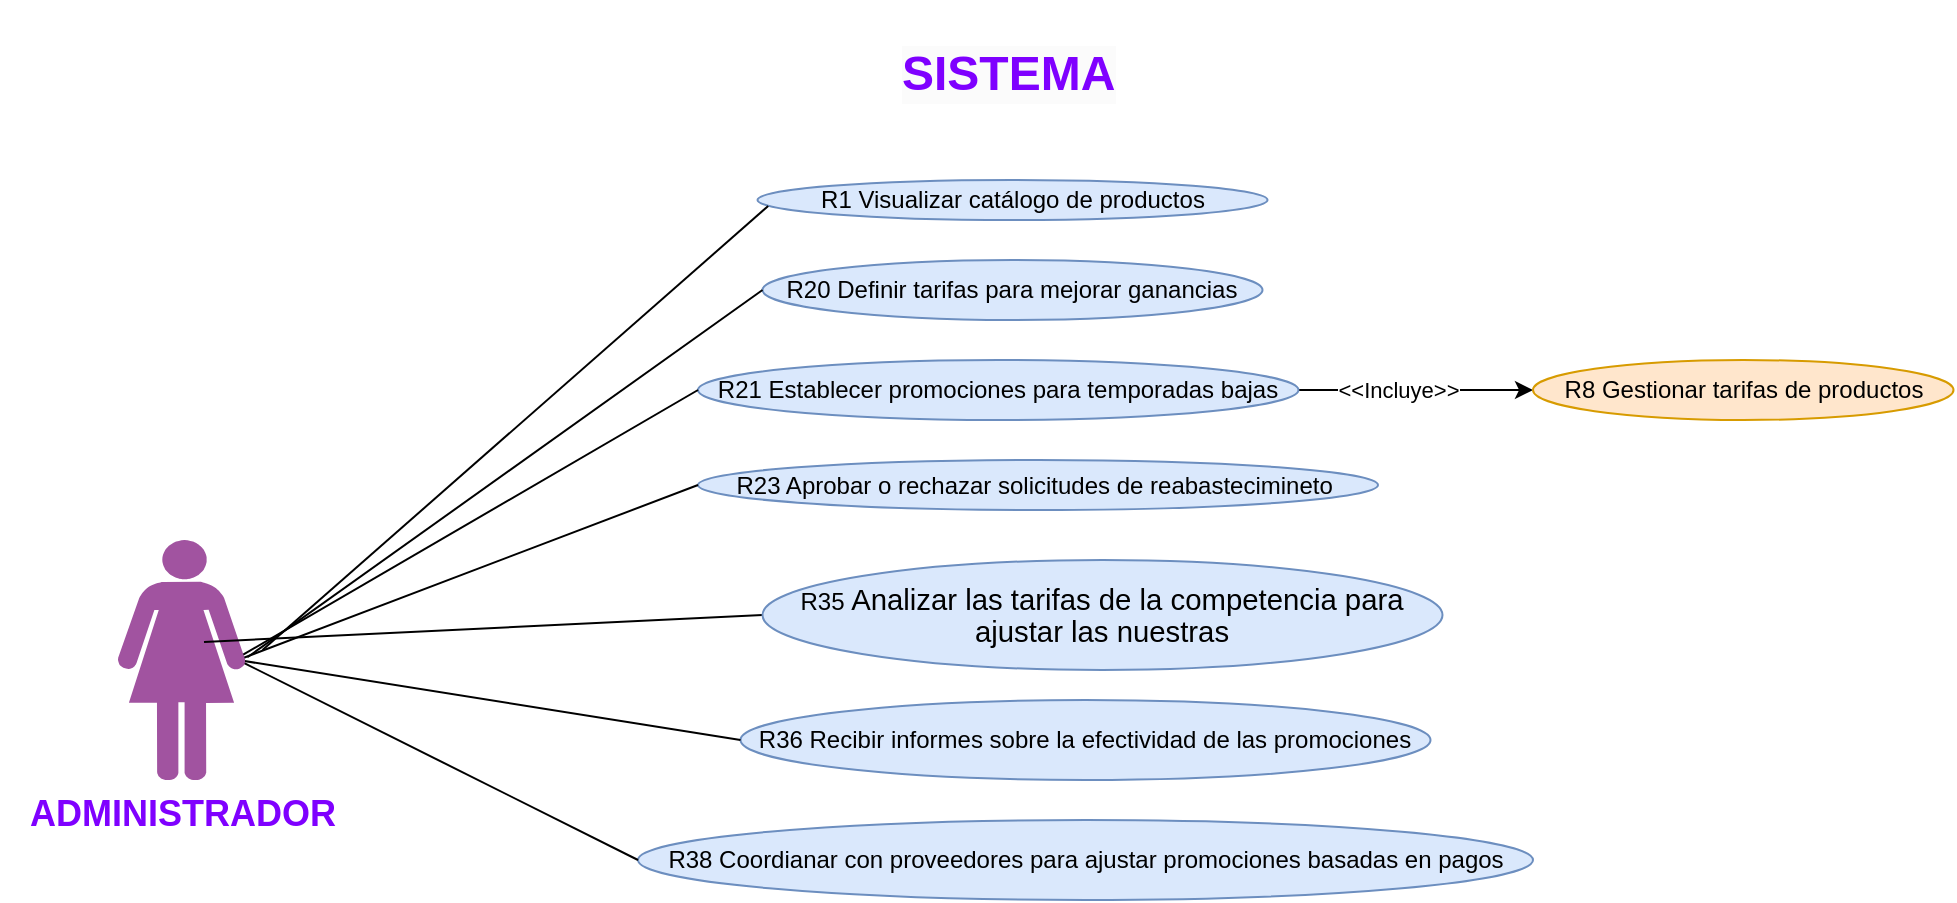 <mxfile version="24.9.2" pages="6">
  <diagram name="Página-1" id="rdco0wOXCABvnDL4DwOO">
    <mxGraphModel dx="1383" dy="1700" grid="1" gridSize="10" guides="1" tooltips="1" connect="1" arrows="1" fold="1" page="1" pageScale="1" pageWidth="827" pageHeight="1169" math="0" shadow="0">
      <root>
        <mxCell id="0" />
        <mxCell id="1" parent="0" />
        <mxCell id="UTb47Tth2jgxOraOCgex-2" value="&lt;h1&gt;&lt;font style=&quot;vertical-align: inherit;&quot;&gt;&lt;font style=&quot;vertical-align: inherit;&quot;&gt;&lt;font style=&quot;vertical-align: inherit;&quot;&gt;&lt;font style=&quot;vertical-align: inherit; font-size: 18px;&quot; color=&quot;#7f00ff&quot;&gt;ADMINISTRADOR&lt;/font&gt;&lt;/font&gt;&lt;/font&gt;&lt;/font&gt;&lt;/h1&gt;" style="text;html=1;align=center;verticalAlign=middle;resizable=0;points=[];autosize=1;strokeColor=none;fillColor=none;" vertex="1" parent="1">
          <mxGeometry x="21.75" y="360" width="180" height="70" as="geometry" />
        </mxCell>
        <mxCell id="UTb47Tth2jgxOraOCgex-3" value="&lt;h1 style=&quot;forced-color-adjust: none; color: rgb(0, 0, 0); font-family: Helvetica; font-style: normal; font-variant-ligatures: normal; font-variant-caps: normal; letter-spacing: normal; orphans: 2; text-align: center; text-indent: 0px; text-transform: none; widows: 2; word-spacing: 0px; -webkit-text-stroke-width: 0px; white-space: nowrap; background-color: rgb(251, 251, 251); text-decoration-thickness: initial; text-decoration-style: initial; text-decoration-color: initial;&quot;&gt;&lt;font style=&quot;forced-color-adjust: none; vertical-align: inherit;&quot;&gt;&lt;font style=&quot;forced-color-adjust: none; vertical-align: inherit;&quot;&gt;&lt;font style=&quot;forced-color-adjust: none; vertical-align: inherit;&quot;&gt;&lt;font color=&quot;#7f00ff&quot; style=&quot;forced-color-adjust: none; vertical-align: inherit;&quot;&gt;SISTEMA&lt;/font&gt;&lt;/font&gt;&lt;/font&gt;&lt;/font&gt;&lt;/h1&gt;" style="text;whiteSpace=wrap;html=1;" vertex="1" parent="1">
          <mxGeometry x="470" y="-10" width="240" height="80" as="geometry" />
        </mxCell>
        <mxCell id="UTb47Tth2jgxOraOCgex-4" value="R1 Visualizar catálogo de productos" style="ellipse;whiteSpace=wrap;html=1;fillColor=#dae8fc;strokeColor=#6c8ebf;" vertex="1" parent="1">
          <mxGeometry x="399.75" y="80" width="255" height="20" as="geometry" />
        </mxCell>
        <mxCell id="UTb47Tth2jgxOraOCgex-5" value="" style="endArrow=none;html=1;rounded=0;exitX=1.025;exitY=0.5;exitDx=0;exitDy=0;exitPerimeter=0;entryX=0.021;entryY=0.65;entryDx=0;entryDy=0;entryPerimeter=0;" edge="1" parent="1" target="UTb47Tth2jgxOraOCgex-4">
          <mxGeometry width="50" height="50" relative="1" as="geometry">
            <mxPoint x="152.25" y="315.0" as="sourcePoint" />
            <mxPoint x="354" y="290" as="targetPoint" />
          </mxGeometry>
        </mxCell>
        <mxCell id="UTb47Tth2jgxOraOCgex-11" value="R20 Definir tarifas para mejorar ganancias" style="ellipse;whiteSpace=wrap;html=1;fillColor=#dae8fc;strokeColor=#6c8ebf;" vertex="1" parent="1">
          <mxGeometry x="402.25" y="120" width="250" height="30" as="geometry" />
        </mxCell>
        <mxCell id="gQZBcN0fl-7sRO2YCng1-4" value="" style="edgeStyle=orthogonalEdgeStyle;rounded=0;orthogonalLoop=1;jettySize=auto;html=1;" edge="1" parent="1" source="UTb47Tth2jgxOraOCgex-12" target="gQZBcN0fl-7sRO2YCng1-2">
          <mxGeometry relative="1" as="geometry" />
        </mxCell>
        <mxCell id="gQZBcN0fl-7sRO2YCng1-5" value="&amp;lt;&amp;lt;Incluye&amp;gt;&amp;gt;" style="edgeLabel;html=1;align=center;verticalAlign=middle;resizable=0;points=[];" vertex="1" connectable="0" parent="gQZBcN0fl-7sRO2YCng1-4">
          <mxGeometry x="-0.693" y="4" relative="1" as="geometry">
            <mxPoint x="31" y="4" as="offset" />
          </mxGeometry>
        </mxCell>
        <mxCell id="UTb47Tth2jgxOraOCgex-12" value="R21 Establecer promociones para temporadas bajas" style="ellipse;whiteSpace=wrap;html=1;fillColor=#dae8fc;strokeColor=#6c8ebf;" vertex="1" parent="1">
          <mxGeometry x="370" y="170" width="300.25" height="30" as="geometry" />
        </mxCell>
        <mxCell id="UTb47Tth2jgxOraOCgex-14" value="R23 Aprobar o rechazar solicitudes de reabastecimineto&amp;nbsp;" style="ellipse;whiteSpace=wrap;html=1;fillColor=#dae8fc;strokeColor=#6c8ebf;" vertex="1" parent="1">
          <mxGeometry x="370" y="220" width="340" height="25" as="geometry" />
        </mxCell>
        <mxCell id="UTb47Tth2jgxOraOCgex-16" value="R36 Recibir informes sobre la efectividad de las promociones" style="ellipse;whiteSpace=wrap;html=1;fillColor=#dae8fc;strokeColor=#6c8ebf;" vertex="1" parent="1">
          <mxGeometry x="391.25" y="340" width="345" height="40" as="geometry" />
        </mxCell>
        <mxCell id="UTb47Tth2jgxOraOCgex-18" value="R38 Coordianar con proveedores para ajustar promociones basadas en pagos" style="ellipse;whiteSpace=wrap;html=1;fillColor=#dae8fc;strokeColor=#6c8ebf;" vertex="1" parent="1">
          <mxGeometry x="340" y="400" width="447.5" height="40" as="geometry" />
        </mxCell>
        <mxCell id="UTb47Tth2jgxOraOCgex-26" value="" style="endArrow=none;html=1;rounded=0;exitX=0.941;exitY=0.528;exitDx=0;exitDy=0;exitPerimeter=0;entryX=0;entryY=0.5;entryDx=0;entryDy=0;" edge="1" parent="1" target="UTb47Tth2jgxOraOCgex-11">
          <mxGeometry width="50" height="50" relative="1" as="geometry">
            <mxPoint x="144.69" y="318.64" as="sourcePoint" />
            <mxPoint x="425" y="113" as="targetPoint" />
          </mxGeometry>
        </mxCell>
        <mxCell id="UTb47Tth2jgxOraOCgex-27" value="" style="endArrow=none;html=1;rounded=0;exitX=0.915;exitY=0.519;exitDx=0;exitDy=0;exitPerimeter=0;entryX=0;entryY=0.5;entryDx=0;entryDy=0;" edge="1" parent="1" target="UTb47Tth2jgxOraOCgex-12">
          <mxGeometry width="50" height="50" relative="1" as="geometry">
            <mxPoint x="142.35" y="317.47" as="sourcePoint" />
            <mxPoint x="435" y="123" as="targetPoint" />
          </mxGeometry>
        </mxCell>
        <mxCell id="UTb47Tth2jgxOraOCgex-30" value="" style="endArrow=none;html=1;rounded=0;entryX=0;entryY=0.5;entryDx=0;entryDy=0;" edge="1" parent="1" target="UTb47Tth2jgxOraOCgex-14">
          <mxGeometry width="50" height="50" relative="1" as="geometry">
            <mxPoint x="140" y="320" as="sourcePoint" />
            <mxPoint x="393" y="269" as="targetPoint" />
          </mxGeometry>
        </mxCell>
        <mxCell id="UTb47Tth2jgxOraOCgex-31" value="" style="endArrow=none;html=1;rounded=0;entryX=0;entryY=0.5;entryDx=0;entryDy=0;" edge="1" parent="1" target="UTb47Tth2jgxOraOCgex-16">
          <mxGeometry width="50" height="50" relative="1" as="geometry">
            <mxPoint x="140" y="320" as="sourcePoint" />
            <mxPoint x="403" y="279" as="targetPoint" />
          </mxGeometry>
        </mxCell>
        <mxCell id="UTb47Tth2jgxOraOCgex-33" value="" style="endArrow=none;html=1;rounded=0;entryX=0;entryY=0.5;entryDx=0;entryDy=0;" edge="1" parent="1" target="UTb47Tth2jgxOraOCgex-18">
          <mxGeometry width="50" height="50" relative="1" as="geometry">
            <mxPoint x="140" y="320" as="sourcePoint" />
            <mxPoint x="350" y="439" as="targetPoint" />
          </mxGeometry>
        </mxCell>
        <mxCell id="UTb47Tth2jgxOraOCgex-36" value="" style="verticalLabelPosition=bottom;sketch=0;html=1;fillColor=#A153A0;verticalAlign=top;align=center;pointerEvents=1;shape=mxgraph.cisco_safe.design.actor_1;" vertex="1" parent="1">
          <mxGeometry x="80" y="260" width="63.5" height="120" as="geometry" />
        </mxCell>
        <mxCell id="gQZBcN0fl-7sRO2YCng1-2" value="R8 Gestionar tarifas de productos" style="ellipse;whiteSpace=wrap;html=1;fillColor=#ffe6cc;strokeColor=#d79b00;" vertex="1" parent="1">
          <mxGeometry x="787.5" y="170" width="210.25" height="30" as="geometry" />
        </mxCell>
        <mxCell id="hUie1apMR69LkhFy64fN-1" value="" style="endArrow=none;html=1;rounded=0;entryX=0;entryY=0.5;entryDx=0;entryDy=0;exitX=0.92;exitY=0.508;exitDx=0;exitDy=0;exitPerimeter=0;" edge="1" parent="1" target="hUie1apMR69LkhFy64fN-2">
          <mxGeometry width="50" height="50" relative="1" as="geometry">
            <mxPoint x="123" y="311" as="sourcePoint" />
            <mxPoint x="414" y="285" as="targetPoint" />
          </mxGeometry>
        </mxCell>
        <mxCell id="hUie1apMR69LkhFy64fN-2" value="R35&amp;nbsp;&lt;span style=&quot;font-size: 11pt; line-height: 107%; font-family: Calibri, sans-serif;&quot; lang=&quot;ES-CL&quot;&gt;Analizar las tarifas de la competencia para ajustar las nuestras&lt;/span&gt;" style="ellipse;whiteSpace=wrap;html=1;fillColor=#dae8fc;strokeColor=#6c8ebf;" vertex="1" parent="1">
          <mxGeometry x="402.25" y="270" width="340" height="55" as="geometry" />
        </mxCell>
      </root>
    </mxGraphModel>
  </diagram>
  <diagram id="2Pn-5mRKoJvuz_4XWtLw" name="Página-2">
    <mxGraphModel dx="1291" dy="1665" grid="1" gridSize="10" guides="1" tooltips="1" connect="1" arrows="1" fold="1" page="1" pageScale="1" pageWidth="827" pageHeight="1169" math="0" shadow="0">
      <root>
        <mxCell id="0" />
        <mxCell id="1" parent="0" />
        <mxCell id="T_DBHRuWjzbomtLIql39-1" value="&lt;h1&gt;&lt;font style=&quot;vertical-align: inherit;&quot;&gt;&lt;font style=&quot;vertical-align: inherit;&quot;&gt;&lt;font style=&quot;vertical-align: inherit;&quot;&gt;&lt;font style=&quot;vertical-align: inherit; font-size: 18px;&quot; color=&quot;#7f00ff&quot;&gt;CLIENTE&lt;/font&gt;&lt;/font&gt;&lt;/font&gt;&lt;/font&gt;&lt;/h1&gt;" style="text;html=1;align=center;verticalAlign=middle;resizable=0;points=[];autosize=1;strokeColor=none;fillColor=none;" vertex="1" parent="1">
          <mxGeometry x="61.75" y="360" width="100" height="70" as="geometry" />
        </mxCell>
        <mxCell id="T_DBHRuWjzbomtLIql39-2" value="&lt;h1 style=&quot;forced-color-adjust: none; color: rgb(0, 0, 0); font-family: Helvetica; font-style: normal; font-variant-ligatures: normal; font-variant-caps: normal; letter-spacing: normal; orphans: 2; text-align: center; text-indent: 0px; text-transform: none; widows: 2; word-spacing: 0px; -webkit-text-stroke-width: 0px; white-space: nowrap; background-color: rgb(251, 251, 251); text-decoration-thickness: initial; text-decoration-style: initial; text-decoration-color: initial;&quot;&gt;&lt;font style=&quot;forced-color-adjust: none; vertical-align: inherit;&quot;&gt;&lt;font style=&quot;forced-color-adjust: none; vertical-align: inherit;&quot;&gt;&lt;font style=&quot;forced-color-adjust: none; vertical-align: inherit;&quot;&gt;&lt;font color=&quot;#7f00ff&quot; style=&quot;forced-color-adjust: none; vertical-align: inherit;&quot;&gt;SISTEMA&lt;/font&gt;&lt;/font&gt;&lt;/font&gt;&lt;/font&gt;&lt;/h1&gt;" style="text;whiteSpace=wrap;html=1;" vertex="1" parent="1">
          <mxGeometry x="470" y="-10" width="240" height="80" as="geometry" />
        </mxCell>
        <mxCell id="T_DBHRuWjzbomtLIql39-3" value="R1 Visualizar catálogo de productos" style="ellipse;whiteSpace=wrap;html=1;fillColor=#dae8fc;strokeColor=#6c8ebf;" vertex="1" parent="1">
          <mxGeometry x="399.75" y="80" width="255" height="20" as="geometry" />
        </mxCell>
        <mxCell id="T_DBHRuWjzbomtLIql39-4" value="" style="endArrow=none;html=1;rounded=0;exitX=1.025;exitY=0.5;exitDx=0;exitDy=0;exitPerimeter=0;entryX=0.021;entryY=0.65;entryDx=0;entryDy=0;entryPerimeter=0;" edge="1" parent="1" target="T_DBHRuWjzbomtLIql39-3">
          <mxGeometry width="50" height="50" relative="1" as="geometry">
            <mxPoint x="152.25" y="315.0" as="sourcePoint" />
            <mxPoint x="354" y="290" as="targetPoint" />
          </mxGeometry>
        </mxCell>
        <mxCell id="T_DBHRuWjzbomtLIql39-5" value="R2&amp;nbsp;&amp;nbsp;&lt;span style=&quot;color: rgba(0, 0, 0, 0); font-family: monospace; font-size: 0px; text-align: start; text-wrap-mode: nowrap;&quot;&gt;%3CmxGraphModel%3E%3Croot%3E%3CmxCell%20id%3D%220%22%2F%3E%3CmxCell%20id%3D%221%22%20parent%3D%220%22%2F%3E%3CmxCell%20id%3D%222%22%20value%3D%22%26lt%3Bh1%26gt%3B%26lt%3Bfont%20style%3D%26quot%3Bvertical-align%3A%20inherit%3B%26quot%3B%26gt%3B%26lt%3Bfont%20style%3D%26quot%3Bvertical-align%3A%20inherit%3B%26quot%3B%26gt%3B%26lt%3Bfont%20style%3D%26quot%3Bvertical-align%3A%20inherit%3B%26quot%3B%26gt%3B%26lt%3Bfont%20style%3D%26quot%3Bvertical-align%3A%20inherit%3B%20font-size%3A%2018px%3B%26quot%3B%20color%3D%26quot%3B%237f00ff%26quot%3B%26gt%3BADMINISTRADOR%26lt%3B%2Ffont%26gt%3B%26lt%3B%2Ffont%26gt%3B%26lt%3B%2Ffont%26gt%3B%26lt%3B%2Ffont%26gt%3B%26lt%3B%2Fh1%26gt%3B%22%20style%3D%22text%3Bhtml%3D1%3Balign%3Dcenter%3BverticalAlign%3Dmiddle%3Bresizable%3D0%3Bpoints%3D%5B%5D%3Bautosize%3D1%3BstrokeColor%3Dnone%3BfillColor%3Dnone%3B%22%20vertex%3D%221%22%20parent%3D%221%22%3E%3CmxGeometry%20x%3D%2221.75%22%20y%3D%22360%22%20width%3D%22180%22%20height%3D%2270%22%20as%3D%22geometry%22%2F%3E%3C%2FmxCell%3E%3CmxCell%20id%3D%223%22%20value%3D%22%26lt%3Bh1%20style%3D%26quot%3Bforced-color-adjust%3A%20none%3B%20color%3A%20rgb(0%2C%200%2C%200)%3B%20font-family%3A%20Helvetica%3B%20font-style%3A%20normal%3B%20font-variant-ligatures%3A%20normal%3B%20font-variant-caps%3A%20normal%3B%20letter-spacing%3A%20normal%3B%20orphans%3A%202%3B%20text-align%3A%20center%3B%20text-indent%3A%200px%3B%20text-transform%3A%20none%3B%20widows%3A%202%3B%20word-spacing%3A%200px%3B%20-webkit-text-stroke-width%3A%200px%3B%20white-space%3A%20nowrap%3B%20background-color%3A%20rgb(251%2C%20251%2C%20251)%3B%20text-decoration-thickness%3A%20initial%3B%20text-decoration-style%3A%20initial%3B%20text-decoration-color%3A%20initial%3B%26quot%3B%26gt%3B%26lt%3Bfont%20style%3D%26quot%3Bforced-color-adjust%3A%20none%3B%20vertical-align%3A%20inherit%3B%26quot%3B%26gt%3B%26lt%3Bfont%20style%3D%26quot%3Bforced-color-adjust%3A%20none%3B%20vertical-align%3A%20inherit%3B%26quot%3B%26gt%3B%26lt%3Bfont%20style%3D%26quot%3Bforced-color-adjust%3A%20none%3B%20vertical-align%3A%20inherit%3B%26quot%3B%26gt%3B%26lt%3Bfont%20color%3D%26quot%3B%237f00ff%26quot%3B%20style%3D%26quot%3Bforced-color-adjust%3A%20none%3B%20vertical-align%3A%20inherit%3B%26quot%3B%26gt%3BSISTEMA%26lt%3B%2Ffont%26gt%3B%26lt%3B%2Ffont%26gt%3B%26lt%3B%2Ffont%26gt%3B%26lt%3B%2Ffont%26gt%3B%26lt%3B%2Fh1%26gt%3B%22%20style%3D%22text%3BwhiteSpace%3Dwrap%3Bhtml%3D1%3B%22%20vertex%3D%221%22%20parent%3D%221%22%3E%3CmxGeometry%20x%3D%22470%22%20y%3D%22-10%22%20width%3D%22240%22%20height%3D%2280%22%20as%3D%22geometry%22%2F%3E%3C%2FmxCell%3E%3CmxCell%20id%3D%224%22%20value%3D%22R1%20Visualizar%20cat%C3%A1logo%20de%20productos%22%20style%3D%22ellipse%3BwhiteSpace%3Dwrap%3Bhtml%3D1%3BfillColor%3D%23dae8fc%3BstrokeColor%3D%236c8ebf%3B%22%20vertex%3D%221%22%20parent%3D%221%22%3E%3CmxGeometry%20x%3D%22399.75%22%20y%3D%2280%22%20width%3D%22255%22%20height%3D%2220%22%20as%3D%22geometry%22%2F%3E%3C%2FmxCell%3E%3CmxCell%20id%3D%225%22%20value%3D%22%22%20style%3D%22endArrow%3Dnone%3Bhtml%3D1%3Brounded%3D0%3BexitX%3D1.025%3BexitY%3D0.5%3BexitDx%3D0%3BexitDy%3D0%3BexitPerimeter%3D0%3BentryX%3D0.021%3BentryY%3D0.65%3BentryDx%3D0%3BentryDy%3D0%3BentryPerimeter%3D0%3B%22%20edge%3D%221%22%20target%3D%224%22%20parent%3D%221%22%3E%3CmxGeometry%20width%3D%2250%22%20height%3D%2250%22%20relative%3D%221%22%20as%3D%22geometry%22%3E%3CmxPoint%20x%3D%22152.25%22%20y%3D%22315.0%22%20as%3D%22sourcePoint%22%2F%3E%3CmxPoint%20x%3D%22354%22%20y%3D%22290%22%20as%3D%22targetPoint%22%2F%3E%3C%2FmxGeometry%3E%3C%2FmxCell%3E%3CmxCell%20id%3D%226%22%20value%3D%22R20%20Definir%20tarifas%20para%20mejorar%20ganancias%22%20style%3D%22ellipse%3BwhiteSpace%3Dwrap%3Bhtml%3D1%3BfillColor%3D%23dae8fc%3BstrokeColor%3D%236c8ebf%3B%22%20vertex%3D%221%22%20parent%3D%221%22%3E%3CmxGeometry%20x%3D%22402.25%22%20y%3D%22120%22%20width%3D%22250%22%20height%3D%2230%22%20as%3D%22geometry%22%2F%3E%3C%2FmxCell%3E%3CmxCell%20id%3D%227%22%20value%3D%22%22%20style%3D%22edgeStyle%3DorthogonalEdgeStyle%3Brounded%3D0%3BorthogonalLoop%3D1%3BjettySize%3Dauto%3Bhtml%3D1%3B%22%20edge%3D%221%22%20source%3D%229%22%20target%3D%2219%22%20parent%3D%221%22%3E%3CmxGeometry%20relative%3D%221%22%20as%3D%22geometry%22%2F%3E%3C%2FmxCell%3E%3CmxCell%20id%3D%228%22%20value%3D%22%26amp%3Blt%3B%26amp%3Blt%3BIncluye%26amp%3Bgt%3B%26amp%3Bgt%3B%22%20style%3D%22edgeLabel%3Bhtml%3D1%3Balign%3Dcenter%3BverticalAlign%3Dmiddle%3Bresizable%3D0%3Bpoints%3D%5B%5D%3B%22%20vertex%3D%221%22%20connectable%3D%220%22%20parent%3D%227%22%3E%3CmxGeometry%20x%3D%22-0.693%22%20y%3D%224%22%20relative%3D%221%22%20as%3D%22geometry%22%3E%3CmxPoint%20x%3D%2231%22%20y%3D%224%22%20as%3D%22offset%22%2F%3E%3C%2FmxGeometry%3E%3C%2FmxCell%3E%3CmxCell%20id%3D%229%22%20value%3D%22R21%20Establecer%20promociones%20para%20temporadas%20bajas%22%20style%3D%22ellipse%3BwhiteSpace%3Dwrap%3Bhtml%3D1%3BfillColor%3D%23dae8fc%3BstrokeColor%3D%236c8ebf%3B%22%20vertex%3D%221%22%20parent%3D%221%22%3E%3CmxGeometry%20x%3D%22370%22%20y%3D%22170%22%20width%3D%22300.25%22%20height%3D%2230%22%20as%3D%22geometry%22%2F%3E%3C%2FmxCell%3E%3CmxCell%20id%3D%2210%22%20value%3D%22R23%20Aprobar%20o%20rechazar%20solicitudes%20de%20reabastecimineto%26amp%3Bnbsp%3B%22%20style%3D%22ellipse%3BwhiteSpace%3Dwrap%3Bhtml%3D1%3BfillColor%3D%23dae8fc%3BstrokeColor%3D%236c8ebf%3B%22%20vertex%3D%221%22%20parent%3D%221%22%3E%3CmxGeometry%20x%3D%22370%22%20y%3D%22220%22%20width%3D%22340%22%20height%3D%2225%22%20as%3D%22geometry%22%2F%3E%3C%2FmxCell%3E%3CmxCell%20id%3D%2211%22%20value%3D%22R36%20Recibir%20informes%20sobre%20la%20efectividad%20de%20las%20promociones%22%20style%3D%22ellipse%3BwhiteSpace%3Dwrap%3Bhtml%3D1%3BfillColor%3D%23dae8fc%3BstrokeColor%3D%236c8ebf%3B%22%20vertex%3D%221%22%20parent%3D%221%22%3E%3CmxGeometry%20x%3D%22385%22%20y%3D%22280%22%20width%3D%22345%22%20height%3D%2240%22%20as%3D%22geometry%22%2F%3E%3C%2FmxCell%3E%3CmxCell%20id%3D%2212%22%20value%3D%22R38%20Coordianar%20con%20proveedores%20para%20ajustar%20promociones%20basadas%20en%20pagos%22%20style%3D%22ellipse%3BwhiteSpace%3Dwrap%3Bhtml%3D1%3BfillColor%3D%23dae8fc%3BstrokeColor%3D%236c8ebf%3B%22%20vertex%3D%221%22%20parent%3D%221%22%3E%3CmxGeometry%20x%3D%22340%22%20y%3D%22330%22%20width%3D%22447.5%22%20height%3D%2240%22%20as%3D%22geometry%22%2F%3E%3C%2FmxCell%3E%3CmxCell%20id%3D%2213%22%20value%3D%22%22%20style%3D%22endArrow%3Dnone%3Bhtml%3D1%3Brounded%3D0%3BexitX%3D0.941%3BexitY%3D0.528%3BexitDx%3D0%3BexitDy%3D0%3BexitPerimeter%3D0%3BentryX%3D0%3BentryY%3D0.5%3BentryDx%3D0%3BentryDy%3D0%3B%22%20edge%3D%221%22%20target%3D%226%22%20parent%3D%221%22%3E%3CmxGeometry%20width%3D%2250%22%20height%3D%2250%22%20relative%3D%221%22%20as%3D%22geometry%22%3E%3CmxPoint%20x%3D%22144.69%22%20y%3D%22318.64%22%20as%3D%22sourcePoint%22%2F%3E%3CmxPoint%20x%3D%22425%22%20y%3D%22113%22%20as%3D%22targetPoint%22%2F%3E%3C%2FmxGeometry%3E%3C%2FmxCell%3E%3CmxCell%20id%3D%2214%22%20value%3D%22%22%20style%3D%22endArrow%3Dnone%3Bhtml%3D1%3Brounded%3D0%3BexitX%3D0.915%3BexitY%3D0.519%3BexitDx%3D0%3BexitDy%3D0%3BexitPerimeter%3D0%3BentryX%3D0%3BentryY%3D0.5%3BentryDx%3D0%3BentryDy%3D0%3B%22%20edge%3D%221%22%20target%3D%229%22%20parent%3D%221%22%3E%3CmxGeometry%20width%3D%2250%22%20height%3D%2250%22%20relative%3D%221%22%20as%3D%22geometry%22%3E%3CmxPoint%20x%3D%22142.35%22%20y%3D%22317.47%22%20as%3D%22sourcePoint%22%2F%3E%3CmxPoint%20x%3D%22435%22%20y%3D%22123%22%20as%3D%22targetPoint%22%2F%3E%3C%2FmxGeometry%3E%3C%2FmxCell%3E%3CmxCell%20id%3D%2215%22%20value%3D%22%22%20style%3D%22endArrow%3Dnone%3Bhtml%3D1%3Brounded%3D0%3BentryX%3D0%3BentryY%3D0.5%3BentryDx%3D0%3BentryDy%3D0%3B%22%20edge%3D%221%22%20target%3D%2210%22%20parent%3D%221%22%3E%3CmxGeometry%20width%3D%2250%22%20height%3D%2250%22%20relative%3D%221%22%20as%3D%22geometry%22%3E%3CmxPoint%20x%3D%22140%22%20y%3D%22320%22%20as%3D%22sourcePoint%22%2F%3E%3CmxPoint%20x%3D%22393%22%20y%3D%22269%22%20as%3D%22targetPoint%22%2F%3E%3C%2FmxGeometry%3E%3C%2FmxCell%3E%3CmxCell%20id%3D%2216%22%20value%3D%22%22%20style%3D%22endArrow%3Dnone%3Bhtml%3D1%3Brounded%3D0%3BentryX%3D0%3BentryY%3D0.5%3BentryDx%3D0%3BentryDy%3D0%3B%22%20edge%3D%221%22%20target%3D%2211%22%20parent%3D%221%22%3E%3CmxGeometry%20width%3D%2250%22%20height%3D%2250%22%20relative%3D%221%22%20as%3D%22geometry%22%3E%3CmxPoint%20x%3D%22140%22%20y%3D%22320%22%20as%3D%22sourcePoint%22%2F%3E%3CmxPoint%20x%3D%22403%22%20y%3D%22279%22%20as%3D%22targetPoint%22%2F%3E%3C%2FmxGeometry%3E%3C%2FmxCell%3E%3CmxCell%20id%3D%2217%22%20value%3D%22%22%20style%3D%22endArrow%3Dnone%3Bhtml%3D1%3Brounded%3D0%3BentryX%3D0%3BentryY%3D0.5%3BentryDx%3D0%3BentryDy%3D0%3B%22%20edge%3D%221%22%20target%3D%2212%22%20parent%3D%221%22%3E%3CmxGeometry%20width%3D%2250%22%20height%3D%2250%22%20relative%3D%221%22%20as%3D%22geometry%22%3E%3CmxPoint%20x%3D%22140%22%20y%3D%22320%22%20as%3D%22sourcePoint%22%2F%3E%3CmxPoint%20x%3D%22350%22%20y%3D%22439%22%20as%3D%22targetPoint%22%2F%3E%3C%2FmxGeometry%3E%3C%2FmxCell%3E%3CmxCell%20id%3D%2218%22%20value%3D%22%22%20style%3D%22verticalLabelPosition%3Dbottom%3Bsketch%3D0%3Bhtml%3D1%3BfillColor%3D%23A153A0%3BverticalAlign%3Dtop%3Balign%3Dcenter%3BpointerEvents%3D1%3Bshape%3Dmxgraph.cisco_safe.design.actor_1%3B%22%20vertex%3D%221%22%20parent%3D%221%22%3E%3CmxGeometry%20x%3D%2280%22%20y%3D%22260%22%20width%3D%2263.5%22%20height%3D%22120%22%20as%3D%22geometry%22%2F%3E%3C%2FmxCell%3E%3CmxCell%20id%3D%2219%22%20value%3D%22R8%20Gestionar%20tarifas%20de%20productos%22%20style%3D%22ellipse%3BwhiteSpace%3Dwrap%3Bhtml%3D1%3BfillColor%3D%23ffe6cc%3BstrokeColor%3D%23d79b00%3B%22%20vertex%3D%221%22%20parent%3D%221%22%3E%3CmxGeometry%20x%3D%22787.5%22%20y%3D%22170%22%20width%3D%22210.25%22%20height%3D%2230%22%20as%3D%22geometry%22%2F%3E%3C%2FmxCell%3E%3C%2Froot%3E%3C%2FmxGraphModel%3E&amp;nbsp;&lt;/span&gt;&lt;span style=&quot;font-size: 11pt; line-height: 107%; font-family: Calibri, sans-serif;&quot; lang=&quot;ES-CL&quot;&gt;Solicitar varios artículos en una orden&amp;nbsp;&lt;/span&gt;" style="ellipse;whiteSpace=wrap;html=1;fillColor=#dae8fc;strokeColor=#6c8ebf;" vertex="1" parent="1">
          <mxGeometry x="402.25" y="120" width="267.75" height="30" as="geometry" />
        </mxCell>
        <mxCell id="T_DBHRuWjzbomtLIql39-8" value="R3&amp;nbsp;&lt;span style=&quot;font-size: 11pt; line-height: 107%; font-family: Calibri, sans-serif;&quot; lang=&quot;ES-CL&quot;&gt;Modificar pedido antes de despacharlo&lt;/span&gt;" style="ellipse;whiteSpace=wrap;html=1;fillColor=#dae8fc;strokeColor=#6c8ebf;" vertex="1" parent="1">
          <mxGeometry x="370" y="170" width="300.25" height="30" as="geometry" />
        </mxCell>
        <mxCell id="T_DBHRuWjzbomtLIql39-9" value="R4&amp;nbsp;&amp;nbsp;&lt;span style=&quot;font-size: 11pt; line-height: 107%; font-family: Calibri, sans-serif;&quot; lang=&quot;ES-CL&quot;&gt;Realizar seguimientos de pedidos&lt;/span&gt;" style="ellipse;whiteSpace=wrap;html=1;fillColor=#dae8fc;strokeColor=#6c8ebf;" vertex="1" parent="1">
          <mxGeometry x="320" y="220" width="290" height="30" as="geometry" />
        </mxCell>
        <mxCell id="T_DBHRuWjzbomtLIql39-10" value="R5&amp;nbsp;&lt;span style=&quot;font-size: 11pt; line-height: 107%; font-family: Calibri, sans-serif;&quot; lang=&quot;ES-CL&quot;&gt;Registrador de reclamos de un producto&lt;/span&gt;" style="ellipse;whiteSpace=wrap;html=1;fillColor=#fff2cc;strokeColor=#d6b656;" vertex="1" parent="1">
          <mxGeometry x="650" y="300" width="284" height="40" as="geometry" />
        </mxCell>
        <mxCell id="T_DBHRuWjzbomtLIql39-22" style="edgeStyle=orthogonalEdgeStyle;rounded=0;orthogonalLoop=1;jettySize=auto;html=1;entryX=1;entryY=0.5;entryDx=0;entryDy=0;" edge="1" parent="1" source="T_DBHRuWjzbomtLIql39-11" target="T_DBHRuWjzbomtLIql39-9">
          <mxGeometry relative="1" as="geometry" />
        </mxCell>
        <mxCell id="T_DBHRuWjzbomtLIql39-23" value="&amp;lt;&amp;lt;Extiende&amp;gt;&amp;gt;" style="edgeLabel;html=1;align=center;verticalAlign=middle;resizable=0;points=[];" vertex="1" connectable="0" parent="T_DBHRuWjzbomtLIql39-22">
          <mxGeometry x="-0.026" y="2" relative="1" as="geometry">
            <mxPoint as="offset" />
          </mxGeometry>
        </mxCell>
        <mxCell id="T_DBHRuWjzbomtLIql39-11" value="R7&amp;nbsp;&lt;span style=&quot;font-size: 11pt; line-height: 107%; font-family: Calibri, sans-serif;&quot; lang=&quot;ES-CL&quot;&gt;Asistencia en tiempo real mediante chat&lt;/span&gt;" style="ellipse;whiteSpace=wrap;html=1;fillColor=#e1d5e7;strokeColor=#9673a6;" vertex="1" parent="1">
          <mxGeometry x="740" y="215" width="280" height="40" as="geometry" />
        </mxCell>
        <mxCell id="T_DBHRuWjzbomtLIql39-12" value="" style="endArrow=none;html=1;rounded=0;exitX=0.941;exitY=0.528;exitDx=0;exitDy=0;exitPerimeter=0;entryX=0;entryY=0.5;entryDx=0;entryDy=0;" edge="1" parent="1" target="T_DBHRuWjzbomtLIql39-5">
          <mxGeometry width="50" height="50" relative="1" as="geometry">
            <mxPoint x="144.69" y="318.64" as="sourcePoint" />
            <mxPoint x="425" y="113" as="targetPoint" />
          </mxGeometry>
        </mxCell>
        <mxCell id="T_DBHRuWjzbomtLIql39-13" value="" style="endArrow=none;html=1;rounded=0;exitX=0.915;exitY=0.519;exitDx=0;exitDy=0;exitPerimeter=0;entryX=0;entryY=0.5;entryDx=0;entryDy=0;" edge="1" parent="1" target="T_DBHRuWjzbomtLIql39-8">
          <mxGeometry width="50" height="50" relative="1" as="geometry">
            <mxPoint x="142.35" y="317.47" as="sourcePoint" />
            <mxPoint x="435" y="123" as="targetPoint" />
          </mxGeometry>
        </mxCell>
        <mxCell id="T_DBHRuWjzbomtLIql39-14" value="" style="endArrow=none;html=1;rounded=0;entryX=0;entryY=0.5;entryDx=0;entryDy=0;" edge="1" parent="1" target="T_DBHRuWjzbomtLIql39-9">
          <mxGeometry width="50" height="50" relative="1" as="geometry">
            <mxPoint x="140" y="320" as="sourcePoint" />
            <mxPoint x="393" y="269" as="targetPoint" />
          </mxGeometry>
        </mxCell>
        <mxCell id="T_DBHRuWjzbomtLIql39-17" value="" style="verticalLabelPosition=bottom;sketch=0;html=1;fillColor=#A153A0;verticalAlign=top;align=center;pointerEvents=1;shape=mxgraph.cisco_safe.design.actor_1;" vertex="1" parent="1">
          <mxGeometry x="80" y="260" width="63.5" height="120" as="geometry" />
        </mxCell>
        <mxCell id="T_DBHRuWjzbomtLIql39-19" value="&lt;span style=&quot;font-size: 11pt; line-height: 107%; font-family: Calibri, sans-serif;&quot; lang=&quot;ES-CL&quot;&gt;R6 Recibir notificaciones de promociones&amp;nbsp;&lt;/span&gt;" style="ellipse;whiteSpace=wrap;html=1;fillColor=#fff2cc;strokeColor=#d6b656;" vertex="1" parent="1">
          <mxGeometry x="736" y="70" width="284" height="40" as="geometry" />
        </mxCell>
        <mxCell id="T_DBHRuWjzbomtLIql39-24" style="edgeStyle=orthogonalEdgeStyle;rounded=0;orthogonalLoop=1;jettySize=auto;html=1;entryX=0.03;entryY=0.422;entryDx=0;entryDy=0;entryPerimeter=0;" edge="1" parent="1" source="T_DBHRuWjzbomtLIql39-3" target="T_DBHRuWjzbomtLIql39-19">
          <mxGeometry relative="1" as="geometry" />
        </mxCell>
        <mxCell id="T_DBHRuWjzbomtLIql39-25" value="Text" style="edgeLabel;html=1;align=center;verticalAlign=middle;resizable=0;points=[];" vertex="1" connectable="0" parent="T_DBHRuWjzbomtLIql39-24">
          <mxGeometry x="-0.03" y="1" relative="1" as="geometry">
            <mxPoint x="-1" as="offset" />
          </mxGeometry>
        </mxCell>
        <mxCell id="T_DBHRuWjzbomtLIql39-27" value="&amp;lt;&amp;lt;Incluye&amp;gt;&amp;gt;" style="edgeLabel;html=1;align=center;verticalAlign=middle;resizable=0;points=[];" vertex="1" connectable="0" parent="T_DBHRuWjzbomtLIql39-24">
          <mxGeometry x="-0.006" y="-2" relative="1" as="geometry">
            <mxPoint x="-1" as="offset" />
          </mxGeometry>
        </mxCell>
        <mxCell id="T_DBHRuWjzbomtLIql39-29" value="" style="edgeStyle=segmentEdgeStyle;endArrow=classic;html=1;curved=0;rounded=0;endSize=8;startSize=8;sourcePerimeterSpacing=0;targetPerimeterSpacing=0;entryX=0.043;entryY=0.7;entryDx=0;entryDy=0;entryPerimeter=0;" edge="1" parent="1" target="T_DBHRuWjzbomtLIql39-10">
          <mxGeometry width="100" relative="1" as="geometry">
            <mxPoint x="530" y="250" as="sourcePoint" />
            <mxPoint x="630" y="290" as="targetPoint" />
            <Array as="points">
              <mxPoint x="530" y="328" />
            </Array>
          </mxGeometry>
        </mxCell>
        <mxCell id="T_DBHRuWjzbomtLIql39-30" value="&amp;lt;&amp;lt;Incluye&amp;gt;&amp;gt;" style="edgeLabel;html=1;align=center;verticalAlign=middle;resizable=0;points=[];" vertex="1" connectable="0" parent="T_DBHRuWjzbomtLIql39-29">
          <mxGeometry x="0.059" y="-7" relative="1" as="geometry">
            <mxPoint x="7" y="-15" as="offset" />
          </mxGeometry>
        </mxCell>
      </root>
    </mxGraphModel>
  </diagram>
  <diagram id="lQPLRDzpSiuCsy4Hpu-b" name="Página-3">
    <mxGraphModel dx="1613" dy="620" grid="1" gridSize="10" guides="1" tooltips="1" connect="1" arrows="1" fold="1" page="1" pageScale="1" pageWidth="827" pageHeight="1169" math="0" shadow="0">
      <root>
        <mxCell id="0" />
        <mxCell id="1" parent="0" />
        <mxCell id="9DtUrn91igBEEmTVcV1j-1" value="&lt;h1&gt;&lt;font color=&quot;#7f00ff&quot;&gt;&lt;span style=&quot;font-size: 18px;&quot;&gt;ENCARGADO DE INVENTARIO&lt;/span&gt;&lt;/font&gt;&lt;/h1&gt;" style="text;html=1;align=center;verticalAlign=middle;resizable=0;points=[];autosize=1;strokeColor=none;fillColor=none;" vertex="1" parent="1">
          <mxGeometry y="380" width="290" height="70" as="geometry" />
        </mxCell>
        <mxCell id="9DtUrn91igBEEmTVcV1j-2" value="&lt;h1 style=&quot;forced-color-adjust: none; color: rgb(0, 0, 0); font-family: Helvetica; font-style: normal; font-variant-ligatures: normal; font-variant-caps: normal; letter-spacing: normal; orphans: 2; text-align: center; text-indent: 0px; text-transform: none; widows: 2; word-spacing: 0px; -webkit-text-stroke-width: 0px; white-space: nowrap; background-color: rgb(251, 251, 251); text-decoration-thickness: initial; text-decoration-style: initial; text-decoration-color: initial;&quot;&gt;&lt;font style=&quot;forced-color-adjust: none; vertical-align: inherit;&quot;&gt;&lt;font style=&quot;forced-color-adjust: none; vertical-align: inherit;&quot;&gt;&lt;font style=&quot;forced-color-adjust: none; vertical-align: inherit;&quot;&gt;&lt;font color=&quot;#7f00ff&quot; style=&quot;forced-color-adjust: none; vertical-align: inherit;&quot;&gt;SISTEMA&lt;/font&gt;&lt;/font&gt;&lt;/font&gt;&lt;/font&gt;&lt;/h1&gt;" style="text;whiteSpace=wrap;html=1;" vertex="1" parent="1">
          <mxGeometry x="480" y="60" width="240" height="80" as="geometry" />
        </mxCell>
        <mxCell id="9DtUrn91igBEEmTVcV1j-8" value="R12&amp;nbsp;&lt;span style=&quot;font-size: 11pt; line-height: 107%; font-family: Calibri, sans-serif;&quot; lang=&quot;ES-CL&quot;&gt;Actualizar información de inventario disponible&lt;/span&gt;" style="ellipse;whiteSpace=wrap;html=1;fillColor=#dae8fc;strokeColor=#6c8ebf;" vertex="1" parent="1">
          <mxGeometry x="400" y="170" width="300" height="50" as="geometry" />
        </mxCell>
        <mxCell id="9DtUrn91igBEEmTVcV1j-9" value="R14&amp;nbsp;&lt;span style=&quot;font-size: 11pt; line-height: 107%; font-family: Calibri, sans-serif;&quot; lang=&quot;ES-CL&quot;&gt;Revisar stock de productos diariamente&lt;/span&gt;" style="ellipse;whiteSpace=wrap;html=1;fillColor=#dae8fc;strokeColor=#6c8ebf;" vertex="1" parent="1">
          <mxGeometry x="380" y="240" width="340" height="25" as="geometry" />
        </mxCell>
        <mxCell id="9DtUrn91igBEEmTVcV1j-10" value="R15&amp;nbsp;&lt;span style=&quot;font-size: 11pt; line-height: 107%; font-family: Calibri, sans-serif;&quot; lang=&quot;ES-CL&quot;&gt;Generar solicitudes de reabastecimiento&lt;/span&gt;" style="ellipse;whiteSpace=wrap;html=1;fillColor=#dae8fc;strokeColor=#6c8ebf;" vertex="1" parent="1">
          <mxGeometry x="385" y="280" width="345" height="40" as="geometry" />
        </mxCell>
        <mxCell id="9DtUrn91igBEEmTVcV1j-11" value="R16&amp;nbsp;&lt;span style=&quot;font-size: 11pt; line-height: 107%; font-family: Calibri, sans-serif;&quot; lang=&quot;ES-CL&quot;&gt;Recibir notificaciones sobre productos rechazados&lt;/span&gt;" style="ellipse;whiteSpace=wrap;html=1;fillColor=#dae8fc;strokeColor=#6c8ebf;" vertex="1" parent="1">
          <mxGeometry x="340" y="330" width="447.5" height="40" as="geometry" />
        </mxCell>
        <mxCell id="9DtUrn91igBEEmTVcV1j-13" value="" style="endArrow=none;html=1;rounded=0;exitX=0.915;exitY=0.519;exitDx=0;exitDy=0;exitPerimeter=0;entryX=0;entryY=0.5;entryDx=0;entryDy=0;" edge="1" parent="1" target="9DtUrn91igBEEmTVcV1j-8">
          <mxGeometry width="50" height="50" relative="1" as="geometry">
            <mxPoint x="142.35" y="317.47" as="sourcePoint" />
            <mxPoint x="435" y="123" as="targetPoint" />
          </mxGeometry>
        </mxCell>
        <mxCell id="9DtUrn91igBEEmTVcV1j-14" value="" style="endArrow=none;html=1;rounded=0;entryX=0;entryY=0.5;entryDx=0;entryDy=0;" edge="1" parent="1" target="9DtUrn91igBEEmTVcV1j-9">
          <mxGeometry width="50" height="50" relative="1" as="geometry">
            <mxPoint x="140" y="320" as="sourcePoint" />
            <mxPoint x="393" y="269" as="targetPoint" />
          </mxGeometry>
        </mxCell>
        <mxCell id="9DtUrn91igBEEmTVcV1j-15" value="" style="endArrow=none;html=1;rounded=0;entryX=0;entryY=0.5;entryDx=0;entryDy=0;" edge="1" parent="1" target="9DtUrn91igBEEmTVcV1j-10">
          <mxGeometry width="50" height="50" relative="1" as="geometry">
            <mxPoint x="140" y="320" as="sourcePoint" />
            <mxPoint x="403" y="279" as="targetPoint" />
          </mxGeometry>
        </mxCell>
        <mxCell id="9DtUrn91igBEEmTVcV1j-16" value="" style="endArrow=none;html=1;rounded=0;entryX=0;entryY=0.5;entryDx=0;entryDy=0;" edge="1" parent="1" target="9DtUrn91igBEEmTVcV1j-11">
          <mxGeometry width="50" height="50" relative="1" as="geometry">
            <mxPoint x="140" y="320" as="sourcePoint" />
            <mxPoint x="350" y="439" as="targetPoint" />
          </mxGeometry>
        </mxCell>
        <mxCell id="9DtUrn91igBEEmTVcV1j-19" value="" style="verticalLabelPosition=bottom;sketch=0;html=1;fillColor=#A153A0;verticalAlign=top;align=center;pointerEvents=1;shape=mxgraph.cisco_safe.design.actor_2;" vertex="1" parent="1">
          <mxGeometry x="70" y="260" width="80" height="120" as="geometry" />
        </mxCell>
      </root>
    </mxGraphModel>
  </diagram>
  <diagram id="1WR4diCB-m6IjUpyxqB_" name="Página-4">
    <mxGraphModel dx="1291" dy="496" grid="1" gridSize="10" guides="1" tooltips="1" connect="1" arrows="1" fold="1" page="1" pageScale="1" pageWidth="827" pageHeight="1169" math="0" shadow="0">
      <root>
        <mxCell id="0" />
        <mxCell id="1" parent="0" />
        <mxCell id="EG0NhzwKFhvonPFXJ0hH-1" value="&lt;h1&gt;&lt;font color=&quot;#7f00ff&quot;&gt;&lt;span style=&quot;font-size: 18px;&quot;&gt;ENCARGADO DE CONTROL DE CALIDAD&lt;/span&gt;&lt;/font&gt;&lt;/h1&gt;" style="text;html=1;align=center;verticalAlign=middle;resizable=0;points=[];autosize=1;strokeColor=none;fillColor=none;" vertex="1" parent="1">
          <mxGeometry x="34" y="370" width="380" height="70" as="geometry" />
        </mxCell>
        <mxCell id="EG0NhzwKFhvonPFXJ0hH-2" value="&lt;h1 style=&quot;forced-color-adjust: none; color: rgb(0, 0, 0); font-family: Helvetica; font-style: normal; font-variant-ligatures: normal; font-variant-caps: normal; letter-spacing: normal; orphans: 2; text-align: center; text-indent: 0px; text-transform: none; widows: 2; word-spacing: 0px; -webkit-text-stroke-width: 0px; white-space: nowrap; background-color: rgb(251, 251, 251); text-decoration-thickness: initial; text-decoration-style: initial; text-decoration-color: initial;&quot;&gt;&lt;font style=&quot;forced-color-adjust: none; vertical-align: inherit;&quot;&gt;&lt;font style=&quot;forced-color-adjust: none; vertical-align: inherit;&quot;&gt;&lt;font style=&quot;forced-color-adjust: none; vertical-align: inherit;&quot;&gt;&lt;font color=&quot;#7f00ff&quot; style=&quot;forced-color-adjust: none; vertical-align: inherit;&quot;&gt;SISTEMA&lt;/font&gt;&lt;/font&gt;&lt;/font&gt;&lt;/font&gt;&lt;/h1&gt;" style="text;whiteSpace=wrap;html=1;" vertex="1" parent="1">
          <mxGeometry x="480" y="60" width="240" height="80" as="geometry" />
        </mxCell>
        <mxCell id="EG0NhzwKFhvonPFXJ0hH-3" value="&lt;span style=&quot;font-size: 11pt; line-height: 107%; font-family: Calibri, sans-serif;&quot; lang=&quot;ES-CL&quot;&gt;R17 Realizar inspecciones de calidad.&lt;/span&gt;" style="ellipse;whiteSpace=wrap;html=1;fillColor=#dae8fc;strokeColor=#6c8ebf;" vertex="1" parent="1">
          <mxGeometry x="370" y="160" width="300" height="50" as="geometry" />
        </mxCell>
        <mxCell id="EG0NhzwKFhvonPFXJ0hH-7" value="" style="endArrow=none;html=1;rounded=0;exitX=1.075;exitY=0.44;exitDx=0;exitDy=0;exitPerimeter=0;entryX=0;entryY=0.5;entryDx=0;entryDy=0;" edge="1" parent="1" target="EG0NhzwKFhvonPFXJ0hH-3" source="EG0NhzwKFhvonPFXJ0hH-11">
          <mxGeometry width="50" height="50" relative="1" as="geometry">
            <mxPoint x="142.35" y="317.47" as="sourcePoint" />
            <mxPoint x="435" y="123" as="targetPoint" />
          </mxGeometry>
        </mxCell>
        <mxCell id="EG0NhzwKFhvonPFXJ0hH-11" value="" style="verticalLabelPosition=bottom;sketch=0;html=1;fillColor=#A153A0;verticalAlign=top;align=center;pointerEvents=1;shape=mxgraph.cisco_safe.design.actor_2;" vertex="1" parent="1">
          <mxGeometry x="100" y="250" width="80" height="120" as="geometry" />
        </mxCell>
        <mxCell id="EG0NhzwKFhvonPFXJ0hH-12" value="&lt;span style=&quot;font-size: 11pt; line-height: 107%; font-family: Calibri, sans-serif;&quot; lang=&quot;ES-CL&quot;&gt;R18 Clasificar productos como &quot;Apto&quot; o &quot;No apto&quot;&lt;/span&gt;" style="ellipse;whiteSpace=wrap;html=1;fillColor=#fff2cc;strokeColor=#d6b656;" vertex="1" parent="1">
          <mxGeometry x="480" y="270" width="300" height="50" as="geometry" />
        </mxCell>
        <mxCell id="_ZNub_HV9wiHclIJRq_f-2" style="edgeStyle=orthogonalEdgeStyle;rounded=0;orthogonalLoop=1;jettySize=auto;html=1;entryX=0.257;entryY=-0.02;entryDx=0;entryDy=0;entryPerimeter=0;" edge="1" parent="1" source="EG0NhzwKFhvonPFXJ0hH-3" target="EG0NhzwKFhvonPFXJ0hH-12">
          <mxGeometry relative="1" as="geometry" />
        </mxCell>
        <mxCell id="_ZNub_HV9wiHclIJRq_f-3" value="&amp;lt;&amp;lt;Inclusión&amp;gt;&amp;gt;" style="edgeLabel;html=1;align=center;verticalAlign=middle;resizable=0;points=[];" vertex="1" connectable="0" parent="_ZNub_HV9wiHclIJRq_f-2">
          <mxGeometry x="-0.043" y="-2" relative="1" as="geometry">
            <mxPoint as="offset" />
          </mxGeometry>
        </mxCell>
      </root>
    </mxGraphModel>
  </diagram>
  <diagram id="NhYz3HEQhC2DZidRD0tF" name="Página-5">
    <mxGraphModel dx="1489" dy="572" grid="1" gridSize="10" guides="1" tooltips="1" connect="1" arrows="1" fold="1" page="1" pageScale="1" pageWidth="827" pageHeight="1169" math="0" shadow="0">
      <root>
        <mxCell id="0" />
        <mxCell id="1" parent="0" />
        <mxCell id="sYerlJQhAIJ237sol7N_-1" value="&lt;h1&gt;&lt;font color=&quot;#7f00ff&quot;&gt;&lt;span style=&quot;font-size: 18px;&quot;&gt;ADMINISTRADOR DE PAGOS&amp;nbsp;&lt;/span&gt;&lt;/font&gt;&lt;/h1&gt;" style="text;html=1;align=center;verticalAlign=middle;resizable=0;points=[];autosize=1;strokeColor=none;fillColor=none;" vertex="1" parent="1">
          <mxGeometry y="460" width="280" height="70" as="geometry" />
        </mxCell>
        <mxCell id="sYerlJQhAIJ237sol7N_-2" value="&lt;h1 style=&quot;forced-color-adjust: none; color: rgb(0, 0, 0); font-family: Helvetica; font-style: normal; font-variant-ligatures: normal; font-variant-caps: normal; letter-spacing: normal; orphans: 2; text-align: center; text-indent: 0px; text-transform: none; widows: 2; word-spacing: 0px; -webkit-text-stroke-width: 0px; white-space: nowrap; background-color: rgb(251, 251, 251); text-decoration-thickness: initial; text-decoration-style: initial; text-decoration-color: initial;&quot;&gt;&lt;font style=&quot;forced-color-adjust: none; vertical-align: inherit;&quot;&gt;&lt;font style=&quot;forced-color-adjust: none; vertical-align: inherit;&quot;&gt;&lt;font style=&quot;forced-color-adjust: none; vertical-align: inherit;&quot;&gt;&lt;font color=&quot;#7f00ff&quot; style=&quot;forced-color-adjust: none; vertical-align: inherit;&quot;&gt;SISTEMA&lt;/font&gt;&lt;/font&gt;&lt;/font&gt;&lt;/font&gt;&lt;/h1&gt;" style="text;whiteSpace=wrap;html=1;" vertex="1" parent="1">
          <mxGeometry x="490" y="90" width="240" height="80" as="geometry" />
        </mxCell>
        <mxCell id="sYerlJQhAIJ237sol7N_-3" value="R29&amp;nbsp;&lt;span style=&quot;color: rgba(0, 0, 0, 0); font-family: monospace; font-size: 0px; text-align: start; text-wrap-mode: nowrap;&quot;&gt;%3CmxGraphModel%3E%3Croot%3E%3CmxCell%20id%3D%220%22%2F%3E%3CmxCell%20id%3D%221%22%20parent%3D%220%22%2F%3E%3CmxCell%20id%3D%222%22%20value%3D%22R12%26amp%3Bnbsp%3B%26lt%3Bspan%20style%3D%26quot%3Bfont-size%3A%2011pt%3B%20line-height%3A%20107%25%3B%20font-family%3A%20Calibri%2C%20sans-serif%3B%26quot%3B%20lang%3D%26quot%3BES-CL%26quot%3B%26gt%3BActualizar%20informaci%C3%B3n%20de%20inventario%20disponible%26lt%3B%2Fspan%26gt%3B%22%20style%3D%22ellipse%3BwhiteSpace%3Dwrap%3Bhtml%3D1%3BfillColor%3D%23dae8fc%3BstrokeColor%3D%236c8ebf%3B%22%20vertex%3D%221%22%20parent%3D%221%22%3E%3CmxGeometry%20x%3D%22434%22%20y%3D%22295%22%20width%3D%22300%22%20height%3D%2250%22%20as%3D%22geometry%22%2F%3E%3C%2FmxCell%3E%3C%2Froot%3E%3C%2FmxGraphModel%3E&lt;/span&gt;&lt;span style=&quot;font-size: 11pt; line-height: 107%; font-family: Calibri, sans-serif;&quot; lang=&quot;ES-CL&quot;&gt;Recibir alertas sobre fallos en pagos&lt;/span&gt;" style="ellipse;whiteSpace=wrap;html=1;fillColor=#dae8fc;strokeColor=#6c8ebf;" vertex="1" parent="1">
          <mxGeometry x="450" y="350" width="300" height="50" as="geometry" />
        </mxCell>
        <mxCell id="sYerlJQhAIJ237sol7N_-4" value="R30&amp;nbsp;&amp;nbsp;&lt;span style=&quot;font-size: 11pt; line-height: 107%; font-family: Calibri, sans-serif;&quot; lang=&quot;ES-CL&quot;&gt;Confirmar procesamiento correcto de pagos&lt;/span&gt;" style="ellipse;whiteSpace=wrap;html=1;fillColor=#dae8fc;strokeColor=#6c8ebf;" vertex="1" parent="1">
          <mxGeometry x="414" y="410" width="340" height="30" as="geometry" />
        </mxCell>
        <mxCell id="sYerlJQhAIJ237sol7N_-5" value="R39&amp;nbsp;&lt;span style=&quot;font-size: 11pt; line-height: 107%; font-family: Calibri, sans-serif;&quot; lang=&quot;ES-CL&quot;&gt;Actualizar los métodos de pago disponibles.&lt;/span&gt;" style="ellipse;whiteSpace=wrap;html=1;fillColor=#dae8fc;strokeColor=#6c8ebf;" vertex="1" parent="1">
          <mxGeometry x="437.5" y="470" width="310" height="40" as="geometry" />
        </mxCell>
        <mxCell id="sYerlJQhAIJ237sol7N_-6" value="R40&amp;nbsp;&lt;span style=&quot;font-size: 11pt; line-height: 107%; font-family: Calibri, sans-serif;&quot; lang=&quot;ES-CL&quot;&gt;Supervisar promociones y tarifas especiales aplicadas a clientes VIP&lt;/span&gt;" style="ellipse;whiteSpace=wrap;html=1;fillColor=#dae8fc;strokeColor=#6c8ebf;" vertex="1" parent="1">
          <mxGeometry x="376.25" y="530" width="447.5" height="40" as="geometry" />
        </mxCell>
        <mxCell id="sYerlJQhAIJ237sol7N_-7" value="" style="endArrow=none;html=1;rounded=0;exitX=0.915;exitY=0.519;exitDx=0;exitDy=0;exitPerimeter=0;entryX=0;entryY=0.5;entryDx=0;entryDy=0;" edge="1" parent="1" target="sYerlJQhAIJ237sol7N_-3">
          <mxGeometry width="50" height="50" relative="1" as="geometry">
            <mxPoint x="142.35" y="317.47" as="sourcePoint" />
            <mxPoint x="435" y="123" as="targetPoint" />
          </mxGeometry>
        </mxCell>
        <mxCell id="sYerlJQhAIJ237sol7N_-8" value="" style="endArrow=none;html=1;rounded=0;entryX=0;entryY=0.5;entryDx=0;entryDy=0;" edge="1" parent="1" target="sYerlJQhAIJ237sol7N_-4">
          <mxGeometry width="50" height="50" relative="1" as="geometry">
            <mxPoint x="140" y="320" as="sourcePoint" />
            <mxPoint x="393" y="269" as="targetPoint" />
          </mxGeometry>
        </mxCell>
        <mxCell id="sYerlJQhAIJ237sol7N_-9" value="" style="endArrow=none;html=1;rounded=0;entryX=0;entryY=0.5;entryDx=0;entryDy=0;" edge="1" parent="1" target="sYerlJQhAIJ237sol7N_-5">
          <mxGeometry width="50" height="50" relative="1" as="geometry">
            <mxPoint x="140" y="320" as="sourcePoint" />
            <mxPoint x="403" y="279" as="targetPoint" />
          </mxGeometry>
        </mxCell>
        <mxCell id="sYerlJQhAIJ237sol7N_-10" value="" style="endArrow=none;html=1;rounded=0;entryX=0;entryY=0.5;entryDx=0;entryDy=0;" edge="1" parent="1" target="sYerlJQhAIJ237sol7N_-6">
          <mxGeometry width="50" height="50" relative="1" as="geometry">
            <mxPoint x="140" y="320" as="sourcePoint" />
            <mxPoint x="350" y="439" as="targetPoint" />
          </mxGeometry>
        </mxCell>
        <mxCell id="sYerlJQhAIJ237sol7N_-11" value="" style="verticalLabelPosition=bottom;sketch=0;html=1;fillColor=#A153A0;verticalAlign=top;align=center;pointerEvents=1;shape=mxgraph.cisco_safe.design.actor_2;" vertex="1" parent="1">
          <mxGeometry x="70" y="260" width="80" height="120" as="geometry" />
        </mxCell>
        <mxCell id="sYerlJQhAIJ237sol7N_-18" style="edgeStyle=orthogonalEdgeStyle;rounded=0;orthogonalLoop=1;jettySize=auto;html=1;" edge="1" parent="1" source="sYerlJQhAIJ237sol7N_-12" target="sYerlJQhAIJ237sol7N_-16">
          <mxGeometry relative="1" as="geometry" />
        </mxCell>
        <mxCell id="sYerlJQhAIJ237sol7N_-23" value="&amp;lt;&amp;lt;Inclusión&amp;gt;&amp;gt;" style="edgeLabel;html=1;align=center;verticalAlign=middle;resizable=0;points=[];" vertex="1" connectable="0" parent="sYerlJQhAIJ237sol7N_-18">
          <mxGeometry x="-0.013" y="1" relative="1" as="geometry">
            <mxPoint as="offset" />
          </mxGeometry>
        </mxCell>
        <mxCell id="sYerlJQhAIJ237sol7N_-12" value="R27&amp;nbsp;&amp;nbsp;&lt;span style=&quot;font-size: 11pt; line-height: 107%; font-family: Calibri, sans-serif;&quot; lang=&quot;ES-CL&quot;&gt;Generar informes de transacciones realizadas&lt;/span&gt;" style="ellipse;whiteSpace=wrap;html=1;fillColor=#dae8fc;strokeColor=#6c8ebf;" vertex="1" parent="1">
          <mxGeometry x="432" y="240" width="328" height="40" as="geometry" />
        </mxCell>
        <mxCell id="sYerlJQhAIJ237sol7N_-14" value="R28&amp;nbsp;&amp;nbsp;&lt;span style=&quot;font-size: 11pt; line-height: 107%; font-family: Calibri, sans-serif;&quot; lang=&quot;ES-CL&quot;&gt;Gestionar devoluciones y reembolsos&lt;/span&gt;" style="ellipse;whiteSpace=wrap;html=1;fillColor=#dae8fc;strokeColor=#6c8ebf;" vertex="1" parent="1">
          <mxGeometry x="442.5" y="290" width="300" height="50" as="geometry" />
        </mxCell>
        <mxCell id="sYerlJQhAIJ237sol7N_-15" value="R26&amp;nbsp;&lt;span style=&quot;font-size: 11pt; line-height: 107%; font-family: Calibri, sans-serif;&quot; lang=&quot;ES-CL&quot;&gt;Aplicar descuentos automáticos&lt;/span&gt;" style="ellipse;whiteSpace=wrap;html=1;fillColor=#fff2cc;strokeColor=#d6b656;" vertex="1" parent="1">
          <mxGeometry x="860" y="160" width="336" height="50" as="geometry" />
        </mxCell>
        <mxCell id="sYerlJQhAIJ237sol7N_-16" value="R25&amp;nbsp;&lt;span style=&quot;font-size: 11pt; line-height: 107%; font-family: Calibri, sans-serif;&quot; lang=&quot;ES-CL&quot;&gt;Validar precios antes de procesar cobros&lt;/span&gt;" style="ellipse;whiteSpace=wrap;html=1;fillColor=#fff2cc;strokeColor=#d6b656;" vertex="1" parent="1">
          <mxGeometry x="850" y="235" width="336" height="50" as="geometry" />
        </mxCell>
        <mxCell id="sYerlJQhAIJ237sol7N_-21" style="edgeStyle=orthogonalEdgeStyle;rounded=0;orthogonalLoop=1;jettySize=auto;html=1;entryX=1;entryY=0.5;entryDx=0;entryDy=0;" edge="1" parent="1" source="sYerlJQhAIJ237sol7N_-17" target="sYerlJQhAIJ237sol7N_-4">
          <mxGeometry relative="1" as="geometry" />
        </mxCell>
        <mxCell id="sYerlJQhAIJ237sol7N_-22" value="&amp;lt;&amp;lt;Extensión&amp;gt;&amp;gt;" style="edgeLabel;html=1;align=center;verticalAlign=middle;resizable=0;points=[];" vertex="1" connectable="0" parent="sYerlJQhAIJ237sol7N_-21">
          <mxGeometry x="-0.131" y="-2" relative="1" as="geometry">
            <mxPoint as="offset" />
          </mxGeometry>
        </mxCell>
        <mxCell id="sYerlJQhAIJ237sol7N_-17" value="R24&amp;nbsp;&lt;span style=&quot;font-size: 11pt; line-height: 107%; font-family: Calibri, sans-serif;&quot; lang=&quot;ES-CL&quot;&gt;Gestionar tarifas de métodos de pago&lt;/span&gt;" style="ellipse;whiteSpace=wrap;html=1;fillColor=#e1d5e7;strokeColor=#9673a6;" vertex="1" parent="1">
          <mxGeometry x="860" y="397.5" width="270" height="50" as="geometry" />
        </mxCell>
        <mxCell id="sYerlJQhAIJ237sol7N_-20" value="" style="endArrow=classic;html=1;rounded=0;exitX=0.976;exitY=0.244;exitDx=0;exitDy=0;exitPerimeter=0;" edge="1" parent="1" source="sYerlJQhAIJ237sol7N_-12">
          <mxGeometry width="50" height="50" relative="1" as="geometry">
            <mxPoint x="790" y="360" as="sourcePoint" />
            <mxPoint x="860" y="190" as="targetPoint" />
          </mxGeometry>
        </mxCell>
        <mxCell id="sYerlJQhAIJ237sol7N_-24" value="&amp;lt;&amp;lt;Inclusión&amp;gt;&amp;gt;" style="edgeLabel;html=1;align=center;verticalAlign=middle;resizable=0;points=[];" vertex="1" connectable="0" parent="sYerlJQhAIJ237sol7N_-20">
          <mxGeometry x="-0.056" y="7" relative="1" as="geometry">
            <mxPoint as="offset" />
          </mxGeometry>
        </mxCell>
        <mxCell id="sYerlJQhAIJ237sol7N_-25" value="" style="endArrow=none;html=1;rounded=0;exitX=1.018;exitY=0.534;exitDx=0;exitDy=0;exitPerimeter=0;entryX=0;entryY=0.5;entryDx=0;entryDy=0;" edge="1" parent="1" source="sYerlJQhAIJ237sol7N_-11" target="sYerlJQhAIJ237sol7N_-12">
          <mxGeometry width="50" height="50" relative="1" as="geometry">
            <mxPoint x="152.35" y="327.47" as="sourcePoint" />
            <mxPoint x="460" y="385" as="targetPoint" />
          </mxGeometry>
        </mxCell>
        <mxCell id="sYerlJQhAIJ237sol7N_-26" value="" style="endArrow=none;html=1;rounded=0;exitX=0.974;exitY=0.525;exitDx=0;exitDy=0;exitPerimeter=0;entryX=0;entryY=0.5;entryDx=0;entryDy=0;" edge="1" parent="1" source="sYerlJQhAIJ237sol7N_-11" target="sYerlJQhAIJ237sol7N_-14">
          <mxGeometry width="50" height="50" relative="1" as="geometry">
            <mxPoint x="161" y="334" as="sourcePoint" />
            <mxPoint x="442" y="270" as="targetPoint" />
          </mxGeometry>
        </mxCell>
      </root>
    </mxGraphModel>
  </diagram>
  <diagram id="PAxH707j-jqp3_B_PGLb" name="Página-6">
    <mxGraphModel dx="2151" dy="827" grid="1" gridSize="10" guides="1" tooltips="1" connect="1" arrows="1" fold="1" page="1" pageScale="1" pageWidth="827" pageHeight="1169" math="0" shadow="0">
      <root>
        <mxCell id="0" />
        <mxCell id="1" parent="0" />
        <mxCell id="zcH2hKpH1knViut0gDC6-1" value="&lt;h1&gt;&lt;font color=&quot;#7f00ff&quot;&gt;&lt;span style=&quot;font-size: 18px;&quot;&gt;PROVEEDOR&lt;/span&gt;&lt;/font&gt;&lt;/h1&gt;" style="text;html=1;align=center;verticalAlign=middle;resizable=0;points=[];autosize=1;strokeColor=none;fillColor=none;" vertex="1" parent="1">
          <mxGeometry x="40" y="380" width="140" height="70" as="geometry" />
        </mxCell>
        <mxCell id="zcH2hKpH1knViut0gDC6-2" value="&lt;h1 style=&quot;forced-color-adjust: none; color: rgb(0, 0, 0); font-family: Helvetica; font-style: normal; font-variant-ligatures: normal; font-variant-caps: normal; letter-spacing: normal; orphans: 2; text-align: center; text-indent: 0px; text-transform: none; widows: 2; word-spacing: 0px; -webkit-text-stroke-width: 0px; white-space: nowrap; background-color: rgb(251, 251, 251); text-decoration-thickness: initial; text-decoration-style: initial; text-decoration-color: initial;&quot;&gt;&lt;font style=&quot;forced-color-adjust: none; vertical-align: inherit;&quot;&gt;&lt;font style=&quot;forced-color-adjust: none; vertical-align: inherit;&quot;&gt;&lt;font style=&quot;forced-color-adjust: none; vertical-align: inherit;&quot;&gt;&lt;font color=&quot;#7f00ff&quot; style=&quot;forced-color-adjust: none; vertical-align: inherit;&quot;&gt;SISTEMA&lt;/font&gt;&lt;/font&gt;&lt;/font&gt;&lt;/font&gt;&lt;/h1&gt;" style="text;whiteSpace=wrap;html=1;" vertex="1" parent="1">
          <mxGeometry x="487.75" y="20" width="152.5" height="40" as="geometry" />
        </mxCell>
        <mxCell id="zcH2hKpH1knViut0gDC6-3" value="R12&amp;nbsp;&lt;span style=&quot;font-size: 11pt; line-height: 107%; font-family: Calibri, sans-serif;&quot; lang=&quot;ES-CL&quot;&gt;Actualizar información de inventario disponible&lt;/span&gt;" style="ellipse;whiteSpace=wrap;html=1;fillColor=#fff2cc;strokeColor=#d6b656;" vertex="1" parent="1">
          <mxGeometry x="810" y="130" width="300" height="50" as="geometry" />
        </mxCell>
        <mxCell id="zcH2hKpH1knViut0gDC6-4" value="R31&amp;nbsp;&amp;nbsp;&lt;span style=&quot;font-size: 11pt; line-height: 107%; font-family: Calibri, sans-serif;&quot; lang=&quot;ES-CL&quot;&gt;Recibir notificaciones sobre cambios en la demanda de productos&lt;/span&gt;" style="ellipse;whiteSpace=wrap;html=1;fillColor=#dae8fc;strokeColor=#6c8ebf;" vertex="1" parent="1">
          <mxGeometry x="363.75" y="370" width="413.75" height="70" as="geometry" />
        </mxCell>
        <mxCell id="zcH2hKpH1knViut0gDC6-5" value="R32&amp;nbsp;&lt;span style=&quot;font-size: 11pt; line-height: 107%; font-family: Calibri, sans-serif;&quot; lang=&quot;ES-CL&quot;&gt;Proponer nuevas tarifas por cambios en costos de producción&lt;/span&gt;" style="ellipse;whiteSpace=wrap;html=1;fillColor=#dae8fc;strokeColor=#6c8ebf;" vertex="1" parent="1">
          <mxGeometry x="351.88" y="450" width="403.75" height="50" as="geometry" />
        </mxCell>
        <mxCell id="zcH2hKpH1knViut0gDC6-6" value="R33&amp;nbsp;&lt;span style=&quot;font-size: 11pt; line-height: 107%; font-family: Calibri, sans-serif;&quot; lang=&quot;ES-CL&quot;&gt;Revisar y actualizar tarifas de envío acordes con la tienda&lt;/span&gt;" style="ellipse;whiteSpace=wrap;html=1;fillColor=#dae8fc;strokeColor=#6c8ebf;" vertex="1" parent="1">
          <mxGeometry x="330" y="510" width="447.5" height="40" as="geometry" />
        </mxCell>
        <mxCell id="zcH2hKpH1knViut0gDC6-8" value="" style="endArrow=none;html=1;rounded=0;entryX=0;entryY=0.5;entryDx=0;entryDy=0;exitX=1;exitY=0.5;exitDx=0;exitDy=0;exitPerimeter=0;" edge="1" parent="1" target="zcH2hKpH1knViut0gDC6-4">
          <mxGeometry width="50" height="50" relative="1" as="geometry">
            <mxPoint x="130" y="285.0" as="sourcePoint" />
            <mxPoint x="393" y="269" as="targetPoint" />
          </mxGeometry>
        </mxCell>
        <mxCell id="zcH2hKpH1knViut0gDC6-9" value="" style="endArrow=none;html=1;rounded=0;entryX=0;entryY=0.5;entryDx=0;entryDy=0;exitX=0.967;exitY=0.508;exitDx=0;exitDy=0;exitPerimeter=0;" edge="1" parent="1" target="zcH2hKpH1knViut0gDC6-5">
          <mxGeometry width="50" height="50" relative="1" as="geometry">
            <mxPoint x="127.03" y="285.96" as="sourcePoint" />
            <mxPoint x="403" y="279" as="targetPoint" />
          </mxGeometry>
        </mxCell>
        <mxCell id="zcH2hKpH1knViut0gDC6-10" value="" style="endArrow=none;html=1;rounded=0;entryX=0;entryY=0.5;entryDx=0;entryDy=0;exitX=0.902;exitY=0.501;exitDx=0;exitDy=0;exitPerimeter=0;" edge="1" parent="1" target="zcH2hKpH1knViut0gDC6-6">
          <mxGeometry width="50" height="50" relative="1" as="geometry">
            <mxPoint x="121.18" y="285.12" as="sourcePoint" />
            <mxPoint x="350" y="439" as="targetPoint" />
          </mxGeometry>
        </mxCell>
        <mxCell id="3O7K5hidMFl-XKYvW-cw-5" value="R11&amp;nbsp;&lt;span style=&quot;font-size: 11pt; line-height: 107%; font-family: Calibri, sans-serif;&quot; lang=&quot;ES-CL&quot;&gt;Ofrecer promociones por exceso de stock.&lt;/span&gt;" style="ellipse;whiteSpace=wrap;html=1;fillColor=#e1d5e7;strokeColor=#9673a6;" vertex="1" parent="1">
          <mxGeometry x="810" y="50" width="300" height="40" as="geometry" />
        </mxCell>
        <mxCell id="3O7K5hidMFl-XKYvW-cw-6" value="R10&amp;nbsp;&lt;span style=&quot;font-size: 11pt; line-height: 107%; font-family: Calibri, sans-serif;&quot; lang=&quot;ES-CL&quot;&gt;Consultar catálogo actualizado&lt;/span&gt;" style="ellipse;whiteSpace=wrap;html=1;fillColor=#dae8fc;strokeColor=#6c8ebf;" vertex="1" parent="1">
          <mxGeometry x="414" y="320" width="300" height="30" as="geometry" />
        </mxCell>
        <mxCell id="3O7K5hidMFl-XKYvW-cw-7" value="R9&amp;nbsp;&lt;span style=&quot;font-size: 11pt; line-height: 107%; font-family: Calibri, sans-serif;&quot; lang=&quot;ES-CL&quot;&gt;Recibir pedidos anticipados&lt;/span&gt;" style="ellipse;whiteSpace=wrap;html=1;fillColor=#dae8fc;strokeColor=#6c8ebf;" vertex="1" parent="1">
          <mxGeometry x="414" y="270" width="300" height="30" as="geometry" />
        </mxCell>
        <mxCell id="3O7K5hidMFl-XKYvW-cw-8" value="R8&amp;nbsp;&lt;span style=&quot;font-size: 11pt; line-height: 107%; font-family: Calibri, sans-serif;&quot; lang=&quot;ES-CL&quot;&gt;Gestionar tarifas de productos&lt;/span&gt;" style="ellipse;whiteSpace=wrap;html=1;fillColor=#dae8fc;strokeColor=#6c8ebf;" vertex="1" parent="1">
          <mxGeometry x="420.63" y="220" width="300" height="30" as="geometry" />
        </mxCell>
        <mxCell id="3O7K5hidMFl-XKYvW-cw-10" style="edgeStyle=orthogonalEdgeStyle;rounded=0;orthogonalLoop=1;jettySize=auto;html=1;entryX=0;entryY=0.5;entryDx=0;entryDy=0;" edge="1" parent="1" source="3O7K5hidMFl-XKYvW-cw-9" target="zcH2hKpH1knViut0gDC6-3">
          <mxGeometry relative="1" as="geometry" />
        </mxCell>
        <mxCell id="3O7K5hidMFl-XKYvW-cw-11" value="&amp;lt;&amp;lt;Inclusión&amp;gt;&amp;gt;" style="edgeLabel;html=1;align=center;verticalAlign=middle;resizable=0;points=[];" vertex="1" connectable="0" parent="3O7K5hidMFl-XKYvW-cw-10">
          <mxGeometry x="-0.366" y="1" relative="1" as="geometry">
            <mxPoint x="15" y="1" as="offset" />
          </mxGeometry>
        </mxCell>
        <mxCell id="3O7K5hidMFl-XKYvW-cw-9" value="R1&amp;nbsp;&lt;span style=&quot;color: rgba(0, 0, 0, 0); font-family: monospace; font-size: 0px; text-align: start; text-wrap-mode: nowrap;&quot;&gt;%3CmxGraphModel%3E%3Croot%3E%3CmxCell%20id%3D%220%22%2F%3E%3CmxCell%20id%3D%221%22%20parent%3D%220%22%2F%3E%3CmxCell%20id%3D%222%22%20value%3D%22R8%26amp%3Bnbsp%3B%26lt%3Bspan%20style%3D%26quot%3Bfont-size%3A%2011pt%3B%20line-height%3A%20107%25%3B%20font-family%3A%20Calibri%2C%20sans-serif%3B%26quot%3B%20lang%3D%26quot%3BES-CL%26quot%3B%26gt%3BGestionar%20tarifas%20de%20productos%26lt%3B%2Fspan%26gt%3B%22%20style%3D%22ellipse%3BwhiteSpace%3Dwrap%3Bhtml%3D1%3BfillColor%3D%23dae8fc%3BstrokeColor%3D%236c8ebf%3B%22%20vertex%3D%221%22%20parent%3D%221%22%3E%3CmxGeometry%20x%3D%22430%22%20y%3D%22-70%22%20width%3D%22300%22%20height%3D%2250%22%20as%3D%22geometry%22%2F%3E%3C%2FmxCell%3E%3C%2Froot%3E%3C%2FmxGraphModel%3E&lt;/span&gt;&lt;span style=&quot;font-size: 11pt; line-height: 107%; font-family: Calibri, sans-serif;&quot; lang=&quot;ES-CL&quot;&gt;Visualizar catálogo de productos&lt;/span&gt;&lt;span style=&quot;font-size:12.0pt;mso-bidi-font-size:11.0pt;line-height:107%;font-family:&lt;br/&gt;&amp;quot;Times New Roman&amp;quot;,serif;mso-fareast-font-family:&amp;quot;Times New Roman&amp;quot;;color:gray;&lt;br/&gt;mso-ansi-language:ES-CL;mso-fareast-language:ES-CL;mso-bidi-language:AR-SA&quot; lang=&quot;ES-CL&quot;&gt;&lt;/span&gt;" style="ellipse;whiteSpace=wrap;html=1;fillColor=#dae8fc;strokeColor=#6c8ebf;" vertex="1" parent="1">
          <mxGeometry x="390" y="140" width="300" height="30" as="geometry" />
        </mxCell>
        <mxCell id="3O7K5hidMFl-XKYvW-cw-12" value="" style="endArrow=classic;html=1;rounded=0;exitX=0;exitY=0.5;exitDx=0;exitDy=0;entryX=0.911;entryY=0.165;entryDx=0;entryDy=0;entryPerimeter=0;" edge="1" parent="1" source="3O7K5hidMFl-XKYvW-cw-5" target="3O7K5hidMFl-XKYvW-cw-9">
          <mxGeometry width="50" height="50" relative="1" as="geometry">
            <mxPoint x="710" y="-140" as="sourcePoint" />
            <mxPoint x="760" y="-190" as="targetPoint" />
          </mxGeometry>
        </mxCell>
        <mxCell id="3O7K5hidMFl-XKYvW-cw-13" value="&amp;lt;&amp;lt;Extensión&amp;gt;&amp;gt;" style="edgeLabel;html=1;align=center;verticalAlign=middle;resizable=0;points=[];" vertex="1" connectable="0" parent="3O7K5hidMFl-XKYvW-cw-12">
          <mxGeometry x="0.181" y="1" relative="1" as="geometry">
            <mxPoint as="offset" />
          </mxGeometry>
        </mxCell>
        <mxCell id="3O7K5hidMFl-XKYvW-cw-14" value="" style="endArrow=none;html=1;rounded=0;entryX=0;entryY=0.5;entryDx=0;entryDy=0;exitX=1.031;exitY=0.467;exitDx=0;exitDy=0;exitPerimeter=0;" edge="1" parent="1" target="3O7K5hidMFl-XKYvW-cw-9">
          <mxGeometry width="50" height="50" relative="1" as="geometry">
            <mxPoint x="132.79" y="281.04" as="sourcePoint" />
            <mxPoint x="374" y="415" as="targetPoint" />
          </mxGeometry>
        </mxCell>
        <mxCell id="3O7K5hidMFl-XKYvW-cw-15" value="" style="endArrow=none;html=1;rounded=0;entryX=0;entryY=0.5;entryDx=0;entryDy=0;exitX=0.985;exitY=0.481;exitDx=0;exitDy=0;exitPerimeter=0;" edge="1" parent="1" target="3O7K5hidMFl-XKYvW-cw-8">
          <mxGeometry width="50" height="50" relative="1" as="geometry">
            <mxPoint x="128.65" y="282.72" as="sourcePoint" />
            <mxPoint x="400" y="165" as="targetPoint" />
          </mxGeometry>
        </mxCell>
        <mxCell id="3O7K5hidMFl-XKYvW-cw-16" value="" style="endArrow=none;html=1;rounded=0;entryX=0;entryY=0.5;entryDx=0;entryDy=0;exitX=0.92;exitY=0.508;exitDx=0;exitDy=0;exitPerimeter=0;" edge="1" parent="1" target="3O7K5hidMFl-XKYvW-cw-7">
          <mxGeometry width="50" height="50" relative="1" as="geometry">
            <mxPoint x="122.8" y="285.96" as="sourcePoint" />
            <mxPoint x="410" y="175" as="targetPoint" />
          </mxGeometry>
        </mxCell>
        <mxCell id="3O7K5hidMFl-XKYvW-cw-17" value="" style="endArrow=none;html=1;rounded=0;entryX=0;entryY=0.5;entryDx=0;entryDy=0;exitX=0.911;exitY=0.508;exitDx=0;exitDy=0;exitPerimeter=0;" edge="1" parent="1" target="3O7K5hidMFl-XKYvW-cw-6">
          <mxGeometry width="50" height="50" relative="1" as="geometry">
            <mxPoint x="121.99" y="285.96" as="sourcePoint" />
            <mxPoint x="424" y="295" as="targetPoint" />
          </mxGeometry>
        </mxCell>
        <mxCell id="3O7K5hidMFl-XKYvW-cw-18" value="" style="verticalLabelPosition=bottom;sketch=0;html=1;fillColor=#A153A0;verticalAlign=top;align=center;pointerEvents=1;shape=mxgraph.cisco_safe.design.actor_1;" vertex="1" parent="1">
          <mxGeometry x="50" y="230" width="80" height="110" as="geometry" />
        </mxCell>
      </root>
    </mxGraphModel>
  </diagram>
</mxfile>
